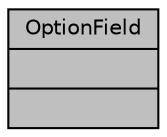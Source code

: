 digraph "OptionField"
{
  edge [fontname="Helvetica",fontsize="10",labelfontname="Helvetica",labelfontsize="10"];
  node [fontname="Helvetica",fontsize="10",shape=record];
  Node1 [label="{OptionField\n||}",height=0.2,width=0.4,color="black", fillcolor="grey75", style="filled", fontcolor="black"];
}

